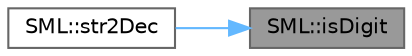 digraph "SML::isDigit"
{
 // LATEX_PDF_SIZE
  bgcolor="transparent";
  edge [fontname=Helvetica,fontsize=10,labelfontname=Helvetica,labelfontsize=10];
  node [fontname=Helvetica,fontsize=10,shape=box,height=0.2,width=0.4];
  rankdir="RL";
  Node1 [id="Node000001",label="SML::isDigit",height=0.2,width=0.4,color="gray40", fillcolor="grey60", style="filled", fontcolor="black",tooltip="Check if character is digit."];
  Node1 -> Node2 [id="edge1_Node000001_Node000002",dir="back",color="steelblue1",style="solid",tooltip=" "];
  Node2 [id="Node000002",label="SML::str2Dec",height=0.2,width=0.4,color="grey40", fillcolor="white", style="filled",URL="$group___s_m_l.html#ga418e8d4462113cf5d9eb228c081a4135",tooltip="Convert C-string to decimal value."];
}
